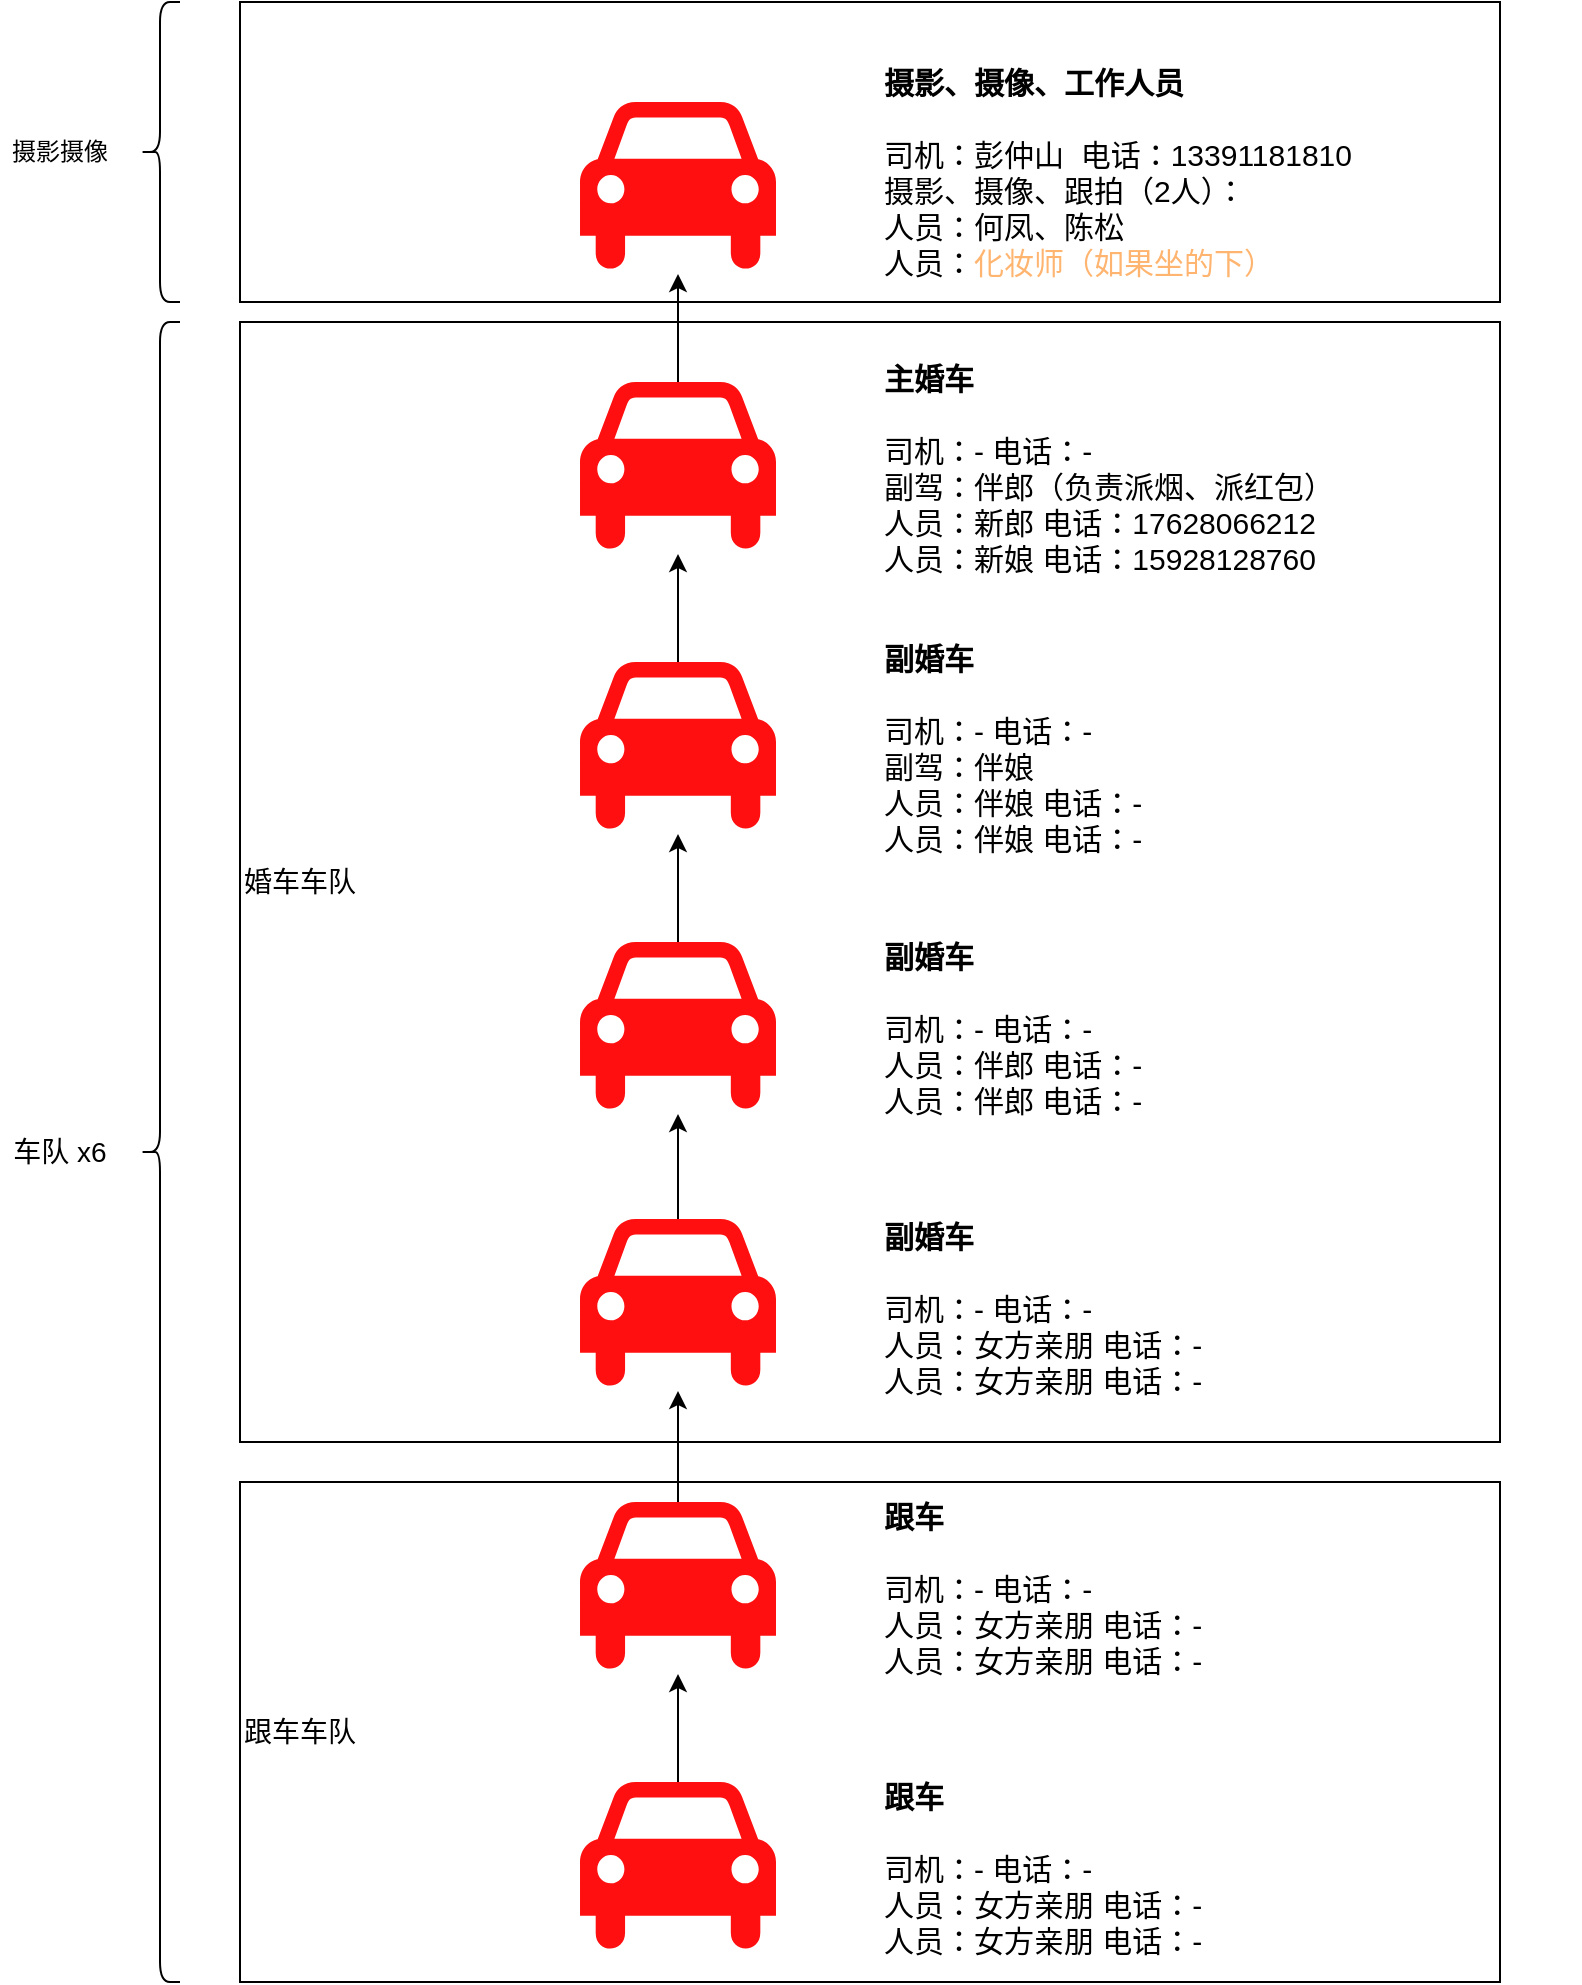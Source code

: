 <mxfile version="16.2.1" type="github">
  <diagram id="ChxOJC20nfknNe4g9IQP" name="Page-1">
    <mxGraphModel dx="1906" dy="2206" grid="1" gridSize="10" guides="1" tooltips="1" connect="1" arrows="1" fold="1" page="1" pageScale="1" pageWidth="827" pageHeight="1169" math="0" shadow="0">
      <root>
        <mxCell id="0" />
        <mxCell id="1" parent="0" />
        <mxCell id="L6X6l6jR8CA25U7gWPNo-1" value="" style="rounded=0;whiteSpace=wrap;html=1;" vertex="1" parent="1">
          <mxGeometry x="200" y="-110" width="630" height="150" as="geometry" />
        </mxCell>
        <mxCell id="bQJ2CA2lXjh7fbB7IvRR-24" value="跟车车队" style="rounded=0;whiteSpace=wrap;html=1;fontSize=14;align=left;" parent="1" vertex="1">
          <mxGeometry x="200" y="630" width="630" height="250" as="geometry" />
        </mxCell>
        <mxCell id="bQJ2CA2lXjh7fbB7IvRR-23" value="婚车车队" style="rounded=0;whiteSpace=wrap;html=1;fontSize=14;align=left;" parent="1" vertex="1">
          <mxGeometry x="200" y="50" width="630" height="560" as="geometry" />
        </mxCell>
        <mxCell id="bQJ2CA2lXjh7fbB7IvRR-17" value="" style="edgeStyle=orthogonalEdgeStyle;rounded=0;orthogonalLoop=1;jettySize=auto;html=1;fontSize=14;" parent="1" source="bQJ2CA2lXjh7fbB7IvRR-1" target="bQJ2CA2lXjh7fbB7IvRR-9" edge="1">
          <mxGeometry relative="1" as="geometry" />
        </mxCell>
        <mxCell id="bQJ2CA2lXjh7fbB7IvRR-1" value="" style="shape=mxgraph.signs.transportation.car_4;html=1;pointerEvents=1;fillColor=#FF0F0F;strokeColor=none;verticalLabelPosition=bottom;verticalAlign=top;align=center;" parent="1" vertex="1">
          <mxGeometry x="370" y="80" width="98" height="86" as="geometry" />
        </mxCell>
        <mxCell id="bQJ2CA2lXjh7fbB7IvRR-18" value="" style="edgeStyle=orthogonalEdgeStyle;rounded=0;orthogonalLoop=1;jettySize=auto;html=1;fontSize=14;" parent="1" source="bQJ2CA2lXjh7fbB7IvRR-4" target="bQJ2CA2lXjh7fbB7IvRR-1" edge="1">
          <mxGeometry relative="1" as="geometry" />
        </mxCell>
        <mxCell id="bQJ2CA2lXjh7fbB7IvRR-4" value="" style="shape=mxgraph.signs.transportation.car_4;html=1;pointerEvents=1;fillColor=#FF0F0F;strokeColor=none;verticalLabelPosition=bottom;verticalAlign=top;align=center;" parent="1" vertex="1">
          <mxGeometry x="370" y="220" width="98" height="86" as="geometry" />
        </mxCell>
        <mxCell id="bQJ2CA2lXjh7fbB7IvRR-19" value="" style="edgeStyle=orthogonalEdgeStyle;rounded=0;orthogonalLoop=1;jettySize=auto;html=1;fontSize=14;" parent="1" source="bQJ2CA2lXjh7fbB7IvRR-5" target="bQJ2CA2lXjh7fbB7IvRR-4" edge="1">
          <mxGeometry relative="1" as="geometry" />
        </mxCell>
        <mxCell id="bQJ2CA2lXjh7fbB7IvRR-5" value="" style="shape=mxgraph.signs.transportation.car_4;html=1;pointerEvents=1;fillColor=#FF0F0F;strokeColor=none;verticalLabelPosition=bottom;verticalAlign=top;align=center;" parent="1" vertex="1">
          <mxGeometry x="370" y="360" width="98" height="86" as="geometry" />
        </mxCell>
        <mxCell id="bQJ2CA2lXjh7fbB7IvRR-20" value="" style="edgeStyle=orthogonalEdgeStyle;rounded=0;orthogonalLoop=1;jettySize=auto;html=1;fontSize=14;" parent="1" source="bQJ2CA2lXjh7fbB7IvRR-6" target="bQJ2CA2lXjh7fbB7IvRR-5" edge="1">
          <mxGeometry relative="1" as="geometry" />
        </mxCell>
        <mxCell id="bQJ2CA2lXjh7fbB7IvRR-6" value="" style="shape=mxgraph.signs.transportation.car_4;html=1;pointerEvents=1;fillColor=#FF0F0F;strokeColor=none;verticalLabelPosition=bottom;verticalAlign=top;align=center;" parent="1" vertex="1">
          <mxGeometry x="370" y="498.5" width="98" height="86" as="geometry" />
        </mxCell>
        <mxCell id="bQJ2CA2lXjh7fbB7IvRR-21" value="" style="edgeStyle=orthogonalEdgeStyle;rounded=0;orthogonalLoop=1;jettySize=auto;html=1;fontSize=14;" parent="1" source="bQJ2CA2lXjh7fbB7IvRR-7" target="bQJ2CA2lXjh7fbB7IvRR-6" edge="1">
          <mxGeometry relative="1" as="geometry" />
        </mxCell>
        <mxCell id="bQJ2CA2lXjh7fbB7IvRR-7" value="" style="shape=mxgraph.signs.transportation.car_4;html=1;pointerEvents=1;fillColor=#FF0F0F;strokeColor=none;verticalLabelPosition=bottom;verticalAlign=top;align=center;" parent="1" vertex="1">
          <mxGeometry x="370" y="640" width="98" height="86" as="geometry" />
        </mxCell>
        <mxCell id="bQJ2CA2lXjh7fbB7IvRR-22" value="" style="edgeStyle=orthogonalEdgeStyle;rounded=0;orthogonalLoop=1;jettySize=auto;html=1;fontSize=14;" parent="1" source="bQJ2CA2lXjh7fbB7IvRR-8" target="bQJ2CA2lXjh7fbB7IvRR-7" edge="1">
          <mxGeometry relative="1" as="geometry" />
        </mxCell>
        <mxCell id="bQJ2CA2lXjh7fbB7IvRR-8" value="" style="shape=mxgraph.signs.transportation.car_4;html=1;pointerEvents=1;fillColor=#FF0F0F;strokeColor=none;verticalLabelPosition=bottom;verticalAlign=top;align=center;" parent="1" vertex="1">
          <mxGeometry x="370" y="780" width="98" height="86" as="geometry" />
        </mxCell>
        <mxCell id="bQJ2CA2lXjh7fbB7IvRR-9" value="" style="shape=mxgraph.signs.transportation.car_4;html=1;pointerEvents=1;fillColor=#FF0F0F;strokeColor=none;verticalLabelPosition=bottom;verticalAlign=top;align=center;" parent="1" vertex="1">
          <mxGeometry x="370" y="-60" width="98" height="86" as="geometry" />
        </mxCell>
        <mxCell id="bQJ2CA2lXjh7fbB7IvRR-10" value="&lt;b style=&quot;font-size: 15px&quot;&gt;&lt;font style=&quot;font-size: 15px&quot;&gt;摄影、摄像、工作人员&lt;br style=&quot;font-size: 15px&quot;&gt;&lt;/font&gt;&lt;/b&gt;&lt;br style=&quot;font-size: 15px&quot;&gt;司机：彭仲山&amp;nbsp; 电话：13391181810&lt;br style=&quot;font-size: 15px&quot;&gt;摄影、摄像、跟拍（2人）：&lt;br style=&quot;font-size: 15px&quot;&gt;人员：何凤、陈松&lt;br&gt;人员：&lt;font color=&quot;#ffb570&quot;&gt;化妆师（如果坐的下）&lt;/font&gt;" style="text;html=1;strokeColor=none;fillColor=none;align=left;verticalAlign=middle;whiteSpace=wrap;rounded=0;fontSize=15;" parent="1" vertex="1">
          <mxGeometry x="520" y="-80" width="350" height="110" as="geometry" />
        </mxCell>
        <mxCell id="bQJ2CA2lXjh7fbB7IvRR-11" value="&lt;b style=&quot;font-size: 15px&quot;&gt;&lt;font style=&quot;font-size: 15px&quot;&gt;主婚车&lt;br style=&quot;font-size: 15px&quot;&gt;&lt;/font&gt;&lt;/b&gt;&lt;br style=&quot;font-size: 15px&quot;&gt;司机：- 电话：-&lt;br&gt;副驾：伴郎（负责派烟、派红包）&lt;br style=&quot;font-size: 15px&quot;&gt;人员：新郎 电话：17628066212&lt;br style=&quot;font-size: 15px&quot;&gt;人员：新娘 电话：15928128760" style="text;html=1;strokeColor=none;fillColor=none;align=left;verticalAlign=middle;whiteSpace=wrap;rounded=0;fontSize=15;" parent="1" vertex="1">
          <mxGeometry x="520" y="78" width="310" height="90" as="geometry" />
        </mxCell>
        <mxCell id="bQJ2CA2lXjh7fbB7IvRR-12" value="&lt;b style=&quot;font-size: 15px&quot;&gt;&lt;font style=&quot;font-size: 15px&quot;&gt;副婚车&lt;br style=&quot;font-size: 15px&quot;&gt;&lt;/font&gt;&lt;/b&gt;&lt;br style=&quot;font-size: 15px&quot;&gt;司机：- 电话：-&lt;br&gt;副驾：伴娘&lt;br style=&quot;font-size: 15px&quot;&gt;人员：伴娘 电话：-&lt;br style=&quot;font-size: 15px&quot;&gt;人员：伴娘 电话：-" style="text;html=1;strokeColor=none;fillColor=none;align=left;verticalAlign=middle;whiteSpace=wrap;rounded=0;fontSize=15;" parent="1" vertex="1">
          <mxGeometry x="520" y="218" width="310" height="90" as="geometry" />
        </mxCell>
        <mxCell id="bQJ2CA2lXjh7fbB7IvRR-13" value="&lt;b style=&quot;font-size: 15px&quot;&gt;&lt;font style=&quot;font-size: 15px&quot;&gt;副婚车&lt;br style=&quot;font-size: 15px&quot;&gt;&lt;/font&gt;&lt;/b&gt;&lt;br style=&quot;font-size: 15px&quot;&gt;司机：- 电话：-&lt;br style=&quot;font-size: 15px&quot;&gt;人员：伴郎 电话：-&lt;br style=&quot;font-size: 15px&quot;&gt;人员：伴郎 电话：-" style="text;html=1;strokeColor=none;fillColor=none;align=left;verticalAlign=middle;whiteSpace=wrap;rounded=0;fontSize=15;" parent="1" vertex="1">
          <mxGeometry x="520" y="358" width="310" height="90" as="geometry" />
        </mxCell>
        <mxCell id="bQJ2CA2lXjh7fbB7IvRR-14" value="&lt;b style=&quot;font-size: 15px&quot;&gt;&lt;font style=&quot;font-size: 15px&quot;&gt;副婚车&lt;br style=&quot;font-size: 15px&quot;&gt;&lt;/font&gt;&lt;/b&gt;&lt;br style=&quot;font-size: 15px&quot;&gt;司机：- 电话：-&lt;br style=&quot;font-size: 15px&quot;&gt;人员：女方亲朋 电话：-&lt;br style=&quot;font-size: 15px&quot;&gt;人员：女方亲朋 电话：-" style="text;html=1;strokeColor=none;fillColor=none;align=left;verticalAlign=middle;whiteSpace=wrap;rounded=0;fontSize=15;" parent="1" vertex="1">
          <mxGeometry x="520" y="495" width="310" height="95" as="geometry" />
        </mxCell>
        <mxCell id="bQJ2CA2lXjh7fbB7IvRR-15" value="&lt;b style=&quot;font-size: 15px&quot;&gt;&lt;font style=&quot;font-size: 15px&quot;&gt;跟车&lt;br style=&quot;font-size: 15px&quot;&gt;&lt;/font&gt;&lt;/b&gt;&lt;br style=&quot;font-size: 15px&quot;&gt;司机：- 电话：-&lt;br style=&quot;font-size: 15px&quot;&gt;人员：女方亲朋 电话：-&lt;br style=&quot;font-size: 15px&quot;&gt;人员：女方亲朋 电话：-" style="text;html=1;strokeColor=none;fillColor=none;align=left;verticalAlign=middle;whiteSpace=wrap;rounded=0;fontSize=15;" parent="1" vertex="1">
          <mxGeometry x="520" y="638" width="310" height="90" as="geometry" />
        </mxCell>
        <mxCell id="bQJ2CA2lXjh7fbB7IvRR-16" value="&lt;b style=&quot;font-size: 15px&quot;&gt;&lt;font style=&quot;font-size: 15px&quot;&gt;跟车&lt;br style=&quot;font-size: 15px&quot;&gt;&lt;/font&gt;&lt;/b&gt;&lt;br style=&quot;font-size: 15px&quot;&gt;司机：- 电话：-&lt;br style=&quot;font-size: 15px&quot;&gt;人员：女方亲朋 电话：-&lt;br style=&quot;font-size: 15px&quot;&gt;人员：女方亲朋 电话：-" style="text;html=1;strokeColor=none;fillColor=none;align=left;verticalAlign=middle;whiteSpace=wrap;rounded=0;fontSize=15;" parent="1" vertex="1">
          <mxGeometry x="520" y="778" width="310" height="90" as="geometry" />
        </mxCell>
        <mxCell id="bQJ2CA2lXjh7fbB7IvRR-26" value="" style="shape=curlyBracket;whiteSpace=wrap;html=1;rounded=1;fontSize=14;" parent="1" vertex="1">
          <mxGeometry x="150" y="50" width="20" height="830" as="geometry" />
        </mxCell>
        <mxCell id="bQJ2CA2lXjh7fbB7IvRR-27" value="车队 x6" style="text;html=1;strokeColor=none;fillColor=none;align=center;verticalAlign=middle;whiteSpace=wrap;rounded=0;fontSize=14;" parent="1" vertex="1">
          <mxGeometry x="80" y="450" width="60" height="30" as="geometry" />
        </mxCell>
        <mxCell id="L6X6l6jR8CA25U7gWPNo-2" value="" style="shape=curlyBracket;whiteSpace=wrap;html=1;rounded=1;" vertex="1" parent="1">
          <mxGeometry x="150" y="-110" width="20" height="150" as="geometry" />
        </mxCell>
        <mxCell id="L6X6l6jR8CA25U7gWPNo-3" value="摄影摄像" style="text;html=1;strokeColor=none;fillColor=none;align=center;verticalAlign=middle;whiteSpace=wrap;rounded=0;" vertex="1" parent="1">
          <mxGeometry x="80" y="-50" width="60" height="30" as="geometry" />
        </mxCell>
      </root>
    </mxGraphModel>
  </diagram>
</mxfile>
